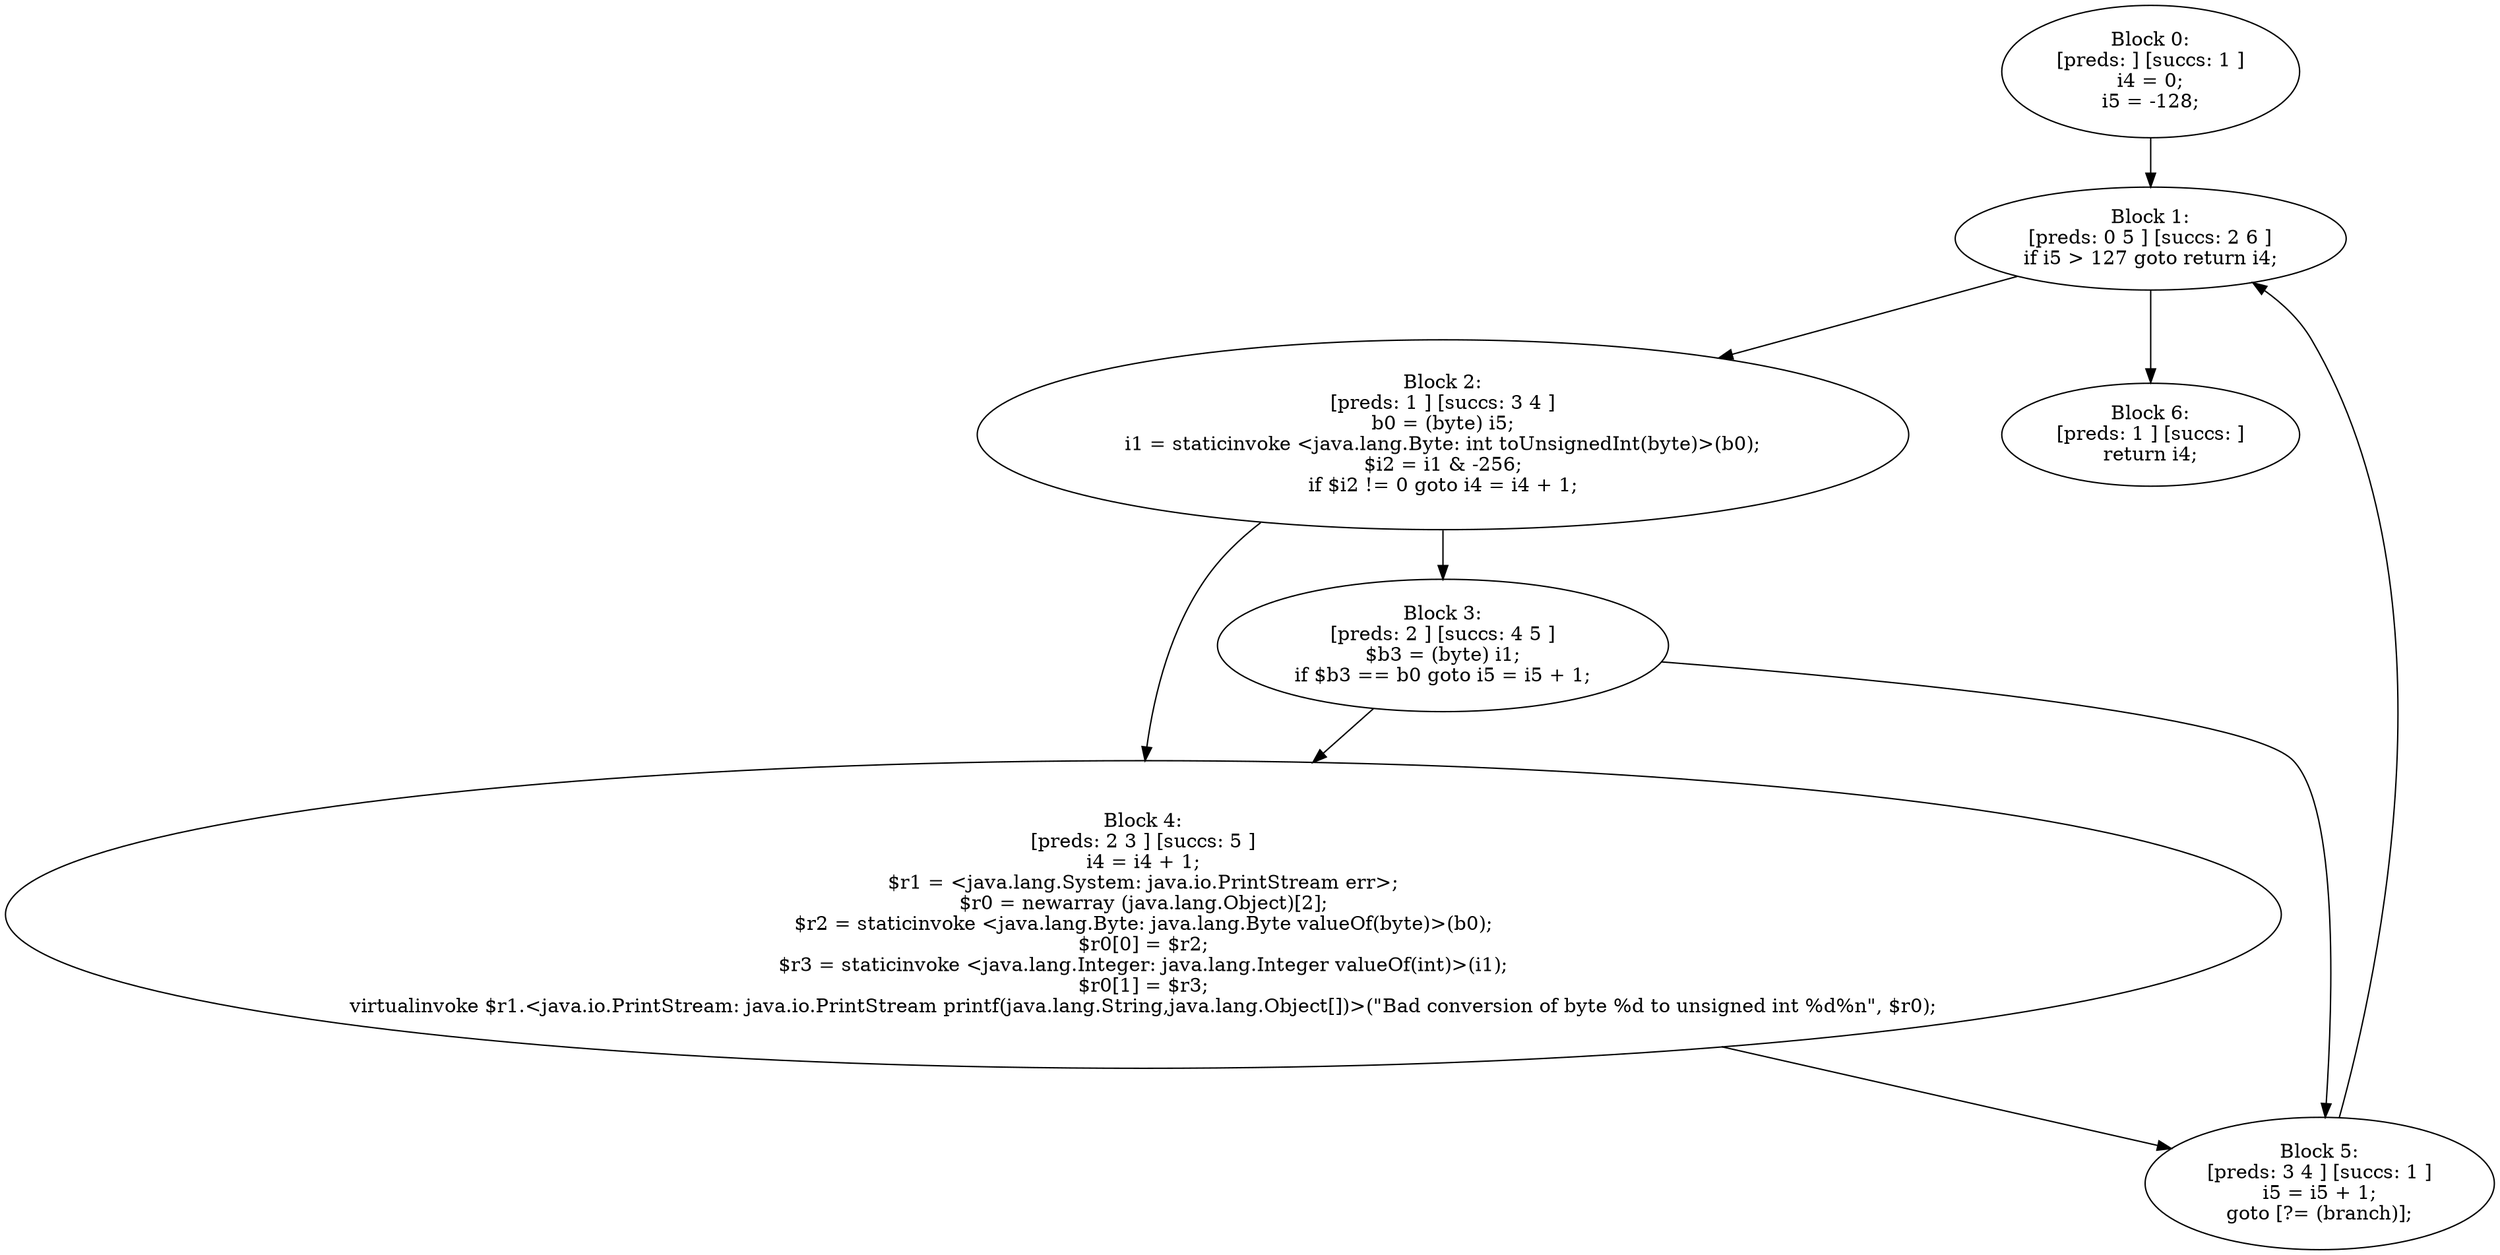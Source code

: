 digraph "unitGraph" {
    "Block 0:
[preds: ] [succs: 1 ]
i4 = 0;
i5 = -128;
"
    "Block 1:
[preds: 0 5 ] [succs: 2 6 ]
if i5 > 127 goto return i4;
"
    "Block 2:
[preds: 1 ] [succs: 3 4 ]
b0 = (byte) i5;
i1 = staticinvoke <java.lang.Byte: int toUnsignedInt(byte)>(b0);
$i2 = i1 & -256;
if $i2 != 0 goto i4 = i4 + 1;
"
    "Block 3:
[preds: 2 ] [succs: 4 5 ]
$b3 = (byte) i1;
if $b3 == b0 goto i5 = i5 + 1;
"
    "Block 4:
[preds: 2 3 ] [succs: 5 ]
i4 = i4 + 1;
$r1 = <java.lang.System: java.io.PrintStream err>;
$r0 = newarray (java.lang.Object)[2];
$r2 = staticinvoke <java.lang.Byte: java.lang.Byte valueOf(byte)>(b0);
$r0[0] = $r2;
$r3 = staticinvoke <java.lang.Integer: java.lang.Integer valueOf(int)>(i1);
$r0[1] = $r3;
virtualinvoke $r1.<java.io.PrintStream: java.io.PrintStream printf(java.lang.String,java.lang.Object[])>(\"Bad conversion of byte %d to unsigned int %d%n\", $r0);
"
    "Block 5:
[preds: 3 4 ] [succs: 1 ]
i5 = i5 + 1;
goto [?= (branch)];
"
    "Block 6:
[preds: 1 ] [succs: ]
return i4;
"
    "Block 0:
[preds: ] [succs: 1 ]
i4 = 0;
i5 = -128;
"->"Block 1:
[preds: 0 5 ] [succs: 2 6 ]
if i5 > 127 goto return i4;
";
    "Block 1:
[preds: 0 5 ] [succs: 2 6 ]
if i5 > 127 goto return i4;
"->"Block 2:
[preds: 1 ] [succs: 3 4 ]
b0 = (byte) i5;
i1 = staticinvoke <java.lang.Byte: int toUnsignedInt(byte)>(b0);
$i2 = i1 & -256;
if $i2 != 0 goto i4 = i4 + 1;
";
    "Block 1:
[preds: 0 5 ] [succs: 2 6 ]
if i5 > 127 goto return i4;
"->"Block 6:
[preds: 1 ] [succs: ]
return i4;
";
    "Block 2:
[preds: 1 ] [succs: 3 4 ]
b0 = (byte) i5;
i1 = staticinvoke <java.lang.Byte: int toUnsignedInt(byte)>(b0);
$i2 = i1 & -256;
if $i2 != 0 goto i4 = i4 + 1;
"->"Block 3:
[preds: 2 ] [succs: 4 5 ]
$b3 = (byte) i1;
if $b3 == b0 goto i5 = i5 + 1;
";
    "Block 2:
[preds: 1 ] [succs: 3 4 ]
b0 = (byte) i5;
i1 = staticinvoke <java.lang.Byte: int toUnsignedInt(byte)>(b0);
$i2 = i1 & -256;
if $i2 != 0 goto i4 = i4 + 1;
"->"Block 4:
[preds: 2 3 ] [succs: 5 ]
i4 = i4 + 1;
$r1 = <java.lang.System: java.io.PrintStream err>;
$r0 = newarray (java.lang.Object)[2];
$r2 = staticinvoke <java.lang.Byte: java.lang.Byte valueOf(byte)>(b0);
$r0[0] = $r2;
$r3 = staticinvoke <java.lang.Integer: java.lang.Integer valueOf(int)>(i1);
$r0[1] = $r3;
virtualinvoke $r1.<java.io.PrintStream: java.io.PrintStream printf(java.lang.String,java.lang.Object[])>(\"Bad conversion of byte %d to unsigned int %d%n\", $r0);
";
    "Block 3:
[preds: 2 ] [succs: 4 5 ]
$b3 = (byte) i1;
if $b3 == b0 goto i5 = i5 + 1;
"->"Block 4:
[preds: 2 3 ] [succs: 5 ]
i4 = i4 + 1;
$r1 = <java.lang.System: java.io.PrintStream err>;
$r0 = newarray (java.lang.Object)[2];
$r2 = staticinvoke <java.lang.Byte: java.lang.Byte valueOf(byte)>(b0);
$r0[0] = $r2;
$r3 = staticinvoke <java.lang.Integer: java.lang.Integer valueOf(int)>(i1);
$r0[1] = $r3;
virtualinvoke $r1.<java.io.PrintStream: java.io.PrintStream printf(java.lang.String,java.lang.Object[])>(\"Bad conversion of byte %d to unsigned int %d%n\", $r0);
";
    "Block 3:
[preds: 2 ] [succs: 4 5 ]
$b3 = (byte) i1;
if $b3 == b0 goto i5 = i5 + 1;
"->"Block 5:
[preds: 3 4 ] [succs: 1 ]
i5 = i5 + 1;
goto [?= (branch)];
";
    "Block 4:
[preds: 2 3 ] [succs: 5 ]
i4 = i4 + 1;
$r1 = <java.lang.System: java.io.PrintStream err>;
$r0 = newarray (java.lang.Object)[2];
$r2 = staticinvoke <java.lang.Byte: java.lang.Byte valueOf(byte)>(b0);
$r0[0] = $r2;
$r3 = staticinvoke <java.lang.Integer: java.lang.Integer valueOf(int)>(i1);
$r0[1] = $r3;
virtualinvoke $r1.<java.io.PrintStream: java.io.PrintStream printf(java.lang.String,java.lang.Object[])>(\"Bad conversion of byte %d to unsigned int %d%n\", $r0);
"->"Block 5:
[preds: 3 4 ] [succs: 1 ]
i5 = i5 + 1;
goto [?= (branch)];
";
    "Block 5:
[preds: 3 4 ] [succs: 1 ]
i5 = i5 + 1;
goto [?= (branch)];
"->"Block 1:
[preds: 0 5 ] [succs: 2 6 ]
if i5 > 127 goto return i4;
";
}

